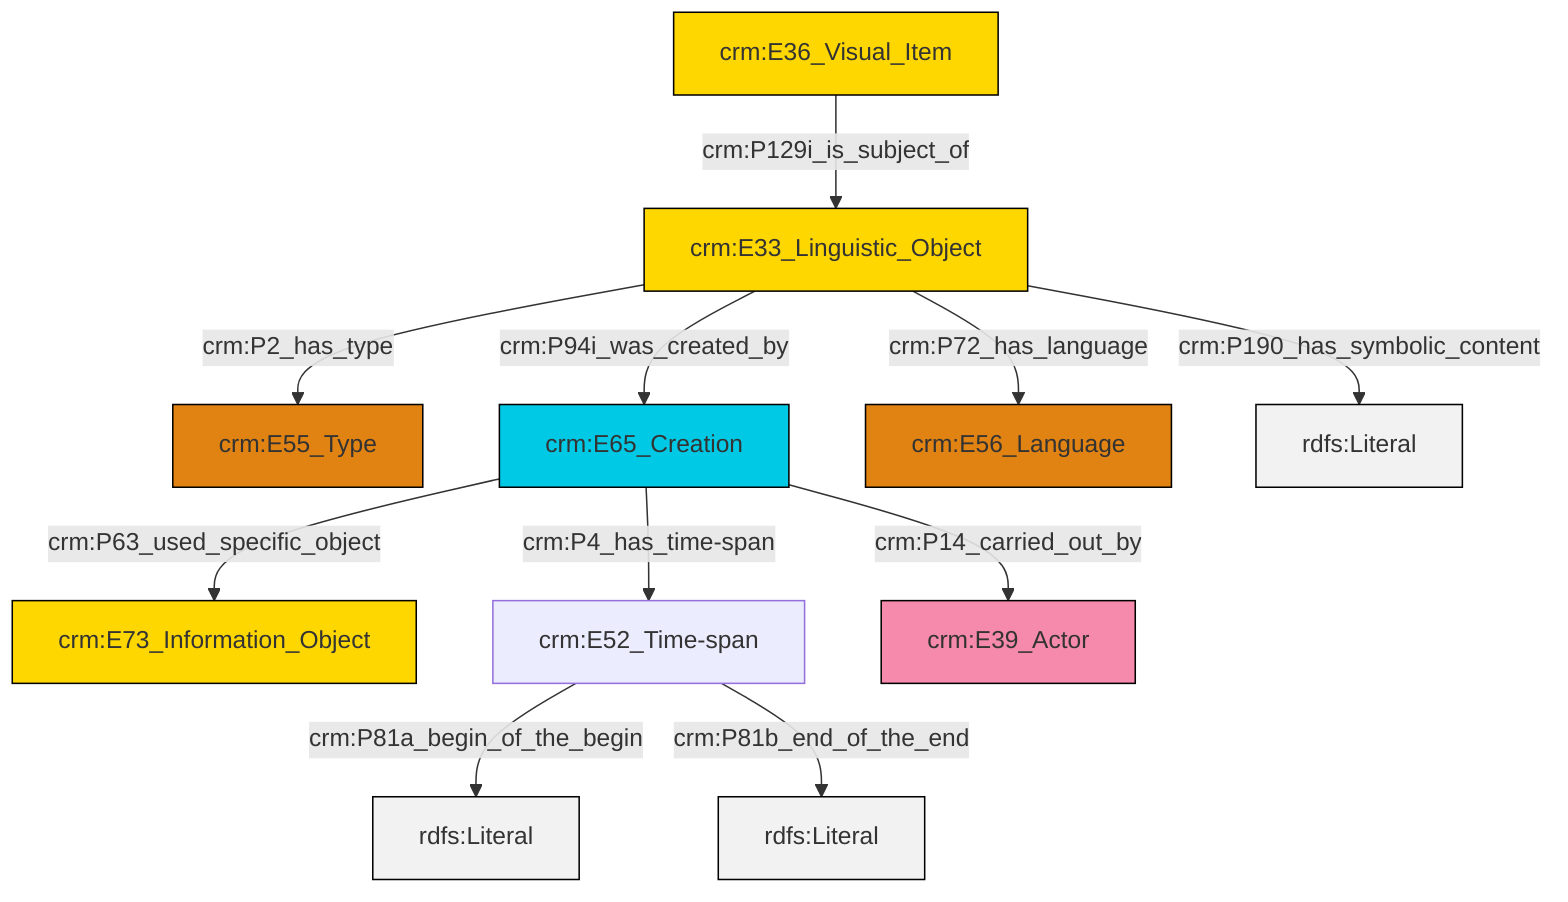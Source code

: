 graph TD
classDef Literal fill:#f2f2f2,stroke:#000000;
classDef CRM_Entity fill:#FFFFFF,stroke:#000000;
classDef Temporal_Entity fill:#00C9E6, stroke:#000000;
classDef Type fill:#E18312, stroke:#000000;
classDef Time-Span fill:#2C9C91, stroke:#000000;
classDef Appellation fill:#FFEB7F, stroke:#000000;
classDef Place fill:#008836, stroke:#000000;
classDef Persistent_Item fill:#B266B2, stroke:#000000;
classDef Conceptual_Object fill:#FFD700, stroke:#000000;
classDef Physical_Thing fill:#D2B48C, stroke:#000000;
classDef Actor fill:#f58aad, stroke:#000000;
classDef PC_Classes fill:#4ce600, stroke:#000000;
classDef Multi fill:#cccccc,stroke:#000000;

2["crm:E36_Visual_Item"]:::Conceptual_Object -->|crm:P129i_is_subject_of| 0["crm:E33_Linguistic_Object"]:::Conceptual_Object
8["crm:E65_Creation"]:::Temporal_Entity -->|crm:P4_has_time-span| 9["crm:E52_Time-span"]:::Default
0["crm:E33_Linguistic_Object"]:::Conceptual_Object -->|crm:P94i_was_created_by| 8["crm:E65_Creation"]:::Temporal_Entity
0["crm:E33_Linguistic_Object"]:::Conceptual_Object -->|crm:P72_has_language| 10["crm:E56_Language"]:::Type
9["crm:E52_Time-span"]:::Default -->|crm:P81a_begin_of_the_begin| 13[rdfs:Literal]:::Literal
8["crm:E65_Creation"]:::Temporal_Entity -->|crm:P14_carried_out_by| 14["crm:E39_Actor"]:::Actor
8["crm:E65_Creation"]:::Temporal_Entity -->|crm:P63_used_specific_object| 3["crm:E73_Information_Object"]:::Conceptual_Object
0["crm:E33_Linguistic_Object"]:::Conceptual_Object -->|crm:P2_has_type| 5["crm:E55_Type"]:::Type
9["crm:E52_Time-span"]:::Default -->|crm:P81b_end_of_the_end| 15[rdfs:Literal]:::Literal
0["crm:E33_Linguistic_Object"]:::Conceptual_Object -->|crm:P190_has_symbolic_content| 17[rdfs:Literal]:::Literal